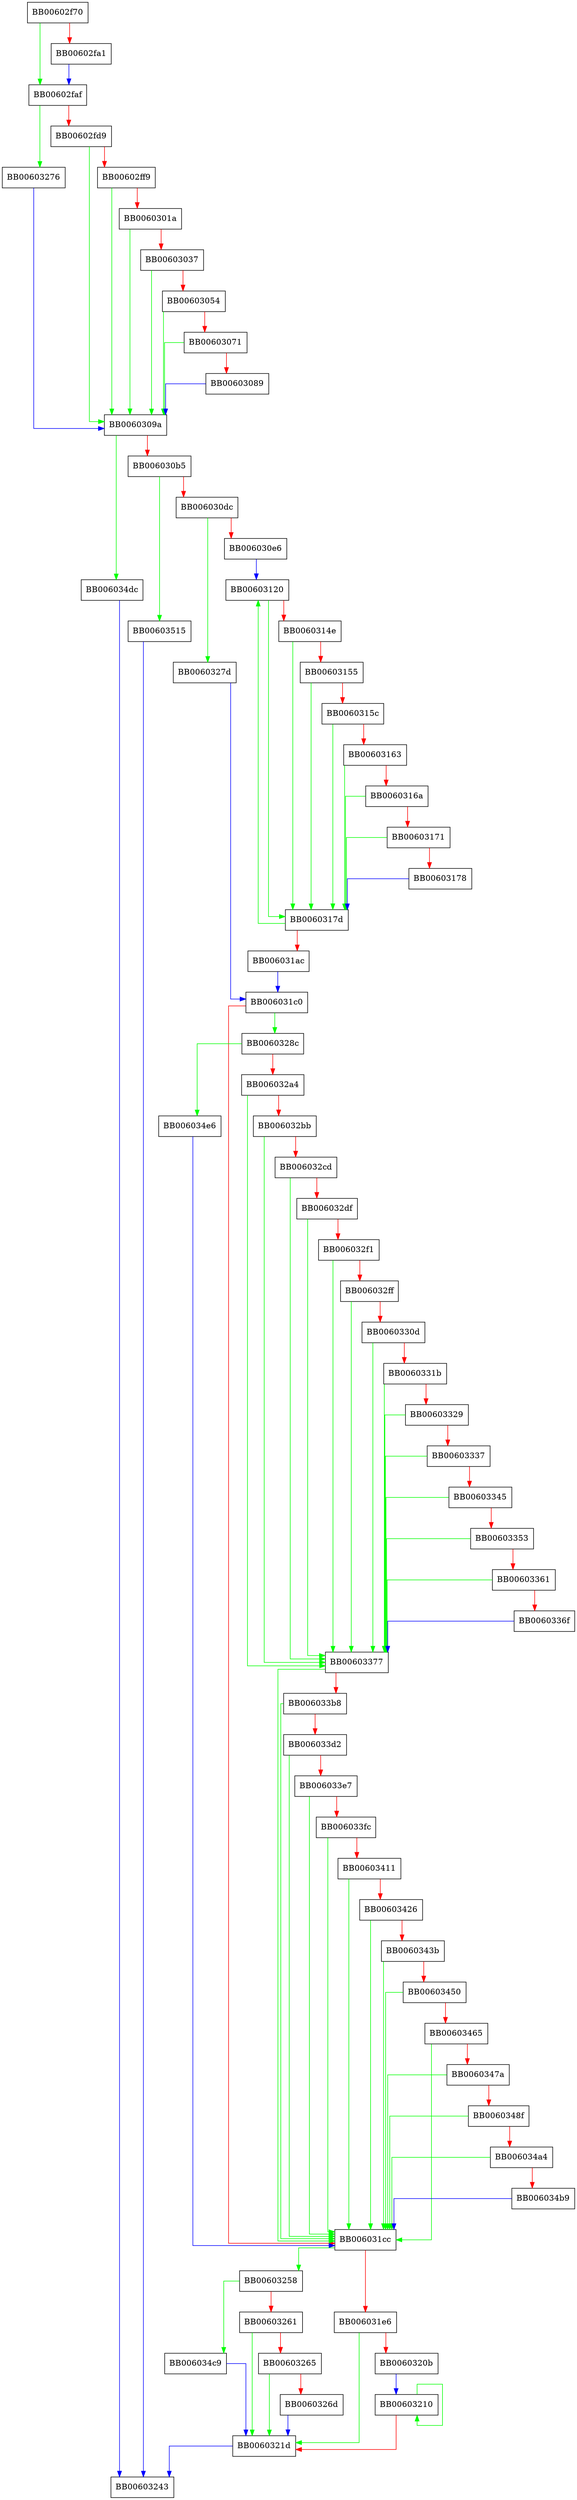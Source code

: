 digraph CRYPTO_ccm128_encrypt {
  node [shape="box"];
  graph [splines=ortho];
  BB00602f70 -> BB00602faf [color="green"];
  BB00602f70 -> BB00602fa1 [color="red"];
  BB00602fa1 -> BB00602faf [color="blue"];
  BB00602faf -> BB00603276 [color="green"];
  BB00602faf -> BB00602fd9 [color="red"];
  BB00602fd9 -> BB0060309a [color="green"];
  BB00602fd9 -> BB00602ff9 [color="red"];
  BB00602ff9 -> BB0060309a [color="green"];
  BB00602ff9 -> BB0060301a [color="red"];
  BB0060301a -> BB0060309a [color="green"];
  BB0060301a -> BB00603037 [color="red"];
  BB00603037 -> BB0060309a [color="green"];
  BB00603037 -> BB00603054 [color="red"];
  BB00603054 -> BB0060309a [color="green"];
  BB00603054 -> BB00603071 [color="red"];
  BB00603071 -> BB0060309a [color="green"];
  BB00603071 -> BB00603089 [color="red"];
  BB00603089 -> BB0060309a [color="blue"];
  BB0060309a -> BB006034dc [color="green"];
  BB0060309a -> BB006030b5 [color="red"];
  BB006030b5 -> BB00603515 [color="green"];
  BB006030b5 -> BB006030dc [color="red"];
  BB006030dc -> BB0060327d [color="green"];
  BB006030dc -> BB006030e6 [color="red"];
  BB006030e6 -> BB00603120 [color="blue"];
  BB00603120 -> BB0060317d [color="green"];
  BB00603120 -> BB0060314e [color="red"];
  BB0060314e -> BB0060317d [color="green"];
  BB0060314e -> BB00603155 [color="red"];
  BB00603155 -> BB0060317d [color="green"];
  BB00603155 -> BB0060315c [color="red"];
  BB0060315c -> BB0060317d [color="green"];
  BB0060315c -> BB00603163 [color="red"];
  BB00603163 -> BB0060317d [color="green"];
  BB00603163 -> BB0060316a [color="red"];
  BB0060316a -> BB0060317d [color="green"];
  BB0060316a -> BB00603171 [color="red"];
  BB00603171 -> BB0060317d [color="green"];
  BB00603171 -> BB00603178 [color="red"];
  BB00603178 -> BB0060317d [color="blue"];
  BB0060317d -> BB00603120 [color="green"];
  BB0060317d -> BB006031ac [color="red"];
  BB006031ac -> BB006031c0 [color="blue"];
  BB006031c0 -> BB0060328c [color="green"];
  BB006031c0 -> BB006031cc [color="red"];
  BB006031cc -> BB00603258 [color="green"];
  BB006031cc -> BB006031e6 [color="red"];
  BB006031e6 -> BB0060321d [color="green"];
  BB006031e6 -> BB0060320b [color="red"];
  BB0060320b -> BB00603210 [color="blue"];
  BB00603210 -> BB00603210 [color="green"];
  BB00603210 -> BB0060321d [color="red"];
  BB0060321d -> BB00603243 [color="blue"];
  BB00603258 -> BB006034c9 [color="green"];
  BB00603258 -> BB00603261 [color="red"];
  BB00603261 -> BB0060321d [color="green"];
  BB00603261 -> BB00603265 [color="red"];
  BB00603265 -> BB0060321d [color="green"];
  BB00603265 -> BB0060326d [color="red"];
  BB0060326d -> BB0060321d [color="blue"];
  BB00603276 -> BB0060309a [color="blue"];
  BB0060327d -> BB006031c0 [color="blue"];
  BB0060328c -> BB006034e6 [color="green"];
  BB0060328c -> BB006032a4 [color="red"];
  BB006032a4 -> BB00603377 [color="green"];
  BB006032a4 -> BB006032bb [color="red"];
  BB006032bb -> BB00603377 [color="green"];
  BB006032bb -> BB006032cd [color="red"];
  BB006032cd -> BB00603377 [color="green"];
  BB006032cd -> BB006032df [color="red"];
  BB006032df -> BB00603377 [color="green"];
  BB006032df -> BB006032f1 [color="red"];
  BB006032f1 -> BB00603377 [color="green"];
  BB006032f1 -> BB006032ff [color="red"];
  BB006032ff -> BB00603377 [color="green"];
  BB006032ff -> BB0060330d [color="red"];
  BB0060330d -> BB00603377 [color="green"];
  BB0060330d -> BB0060331b [color="red"];
  BB0060331b -> BB00603377 [color="green"];
  BB0060331b -> BB00603329 [color="red"];
  BB00603329 -> BB00603377 [color="green"];
  BB00603329 -> BB00603337 [color="red"];
  BB00603337 -> BB00603377 [color="green"];
  BB00603337 -> BB00603345 [color="red"];
  BB00603345 -> BB00603377 [color="green"];
  BB00603345 -> BB00603353 [color="red"];
  BB00603353 -> BB00603377 [color="green"];
  BB00603353 -> BB00603361 [color="red"];
  BB00603361 -> BB00603377 [color="green"];
  BB00603361 -> BB0060336f [color="red"];
  BB0060336f -> BB00603377 [color="blue"];
  BB00603377 -> BB006031cc [color="green"];
  BB00603377 -> BB006033b8 [color="red"];
  BB006033b8 -> BB006031cc [color="green"];
  BB006033b8 -> BB006033d2 [color="red"];
  BB006033d2 -> BB006031cc [color="green"];
  BB006033d2 -> BB006033e7 [color="red"];
  BB006033e7 -> BB006031cc [color="green"];
  BB006033e7 -> BB006033fc [color="red"];
  BB006033fc -> BB006031cc [color="green"];
  BB006033fc -> BB00603411 [color="red"];
  BB00603411 -> BB006031cc [color="green"];
  BB00603411 -> BB00603426 [color="red"];
  BB00603426 -> BB006031cc [color="green"];
  BB00603426 -> BB0060343b [color="red"];
  BB0060343b -> BB006031cc [color="green"];
  BB0060343b -> BB00603450 [color="red"];
  BB00603450 -> BB006031cc [color="green"];
  BB00603450 -> BB00603465 [color="red"];
  BB00603465 -> BB006031cc [color="green"];
  BB00603465 -> BB0060347a [color="red"];
  BB0060347a -> BB006031cc [color="green"];
  BB0060347a -> BB0060348f [color="red"];
  BB0060348f -> BB006031cc [color="green"];
  BB0060348f -> BB006034a4 [color="red"];
  BB006034a4 -> BB006031cc [color="green"];
  BB006034a4 -> BB006034b9 [color="red"];
  BB006034b9 -> BB006031cc [color="blue"];
  BB006034c9 -> BB0060321d [color="blue"];
  BB006034dc -> BB00603243 [color="blue"];
  BB006034e6 -> BB006031cc [color="blue"];
  BB00603515 -> BB00603243 [color="blue"];
}